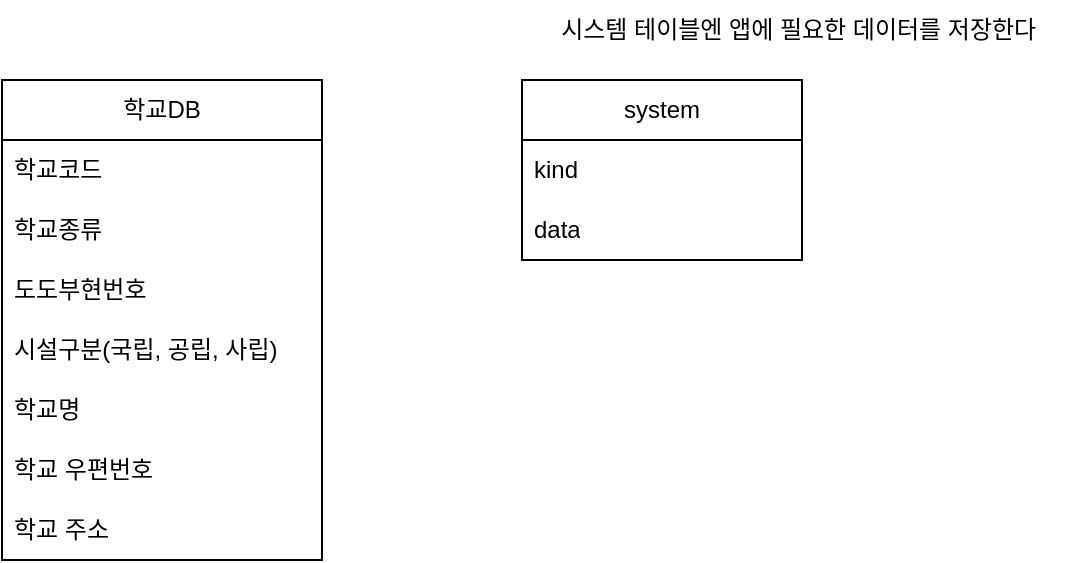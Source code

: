 <mxfile>
    <diagram id="bhq6tBchErCR74Zrch5A" name="phone">
        <mxGraphModel dx="918" dy="537" grid="1" gridSize="10" guides="1" tooltips="1" connect="1" arrows="1" fold="1" page="1" pageScale="1" pageWidth="827" pageHeight="1169" math="0" shadow="0">
            <root>
                <mxCell id="0"/>
                <mxCell id="1" parent="0"/>
                <mxCell id="2" value="system" style="swimlane;fontStyle=0;childLayout=stackLayout;horizontal=1;startSize=30;horizontalStack=0;resizeParent=1;resizeParentMax=0;resizeLast=0;collapsible=1;marginBottom=0;whiteSpace=wrap;html=1;" parent="1" vertex="1">
                    <mxGeometry x="420" y="380" width="140" height="90" as="geometry"/>
                </mxCell>
                <mxCell id="3" value="kind" style="text;strokeColor=none;fillColor=none;align=left;verticalAlign=middle;spacingLeft=4;spacingRight=4;overflow=hidden;points=[[0,0.5],[1,0.5]];portConstraint=eastwest;rotatable=0;whiteSpace=wrap;html=1;" parent="2" vertex="1">
                    <mxGeometry y="30" width="140" height="30" as="geometry"/>
                </mxCell>
                <mxCell id="7" value="data" style="text;strokeColor=none;fillColor=none;align=left;verticalAlign=middle;spacingLeft=4;spacingRight=4;overflow=hidden;points=[[0,0.5],[1,0.5]];portConstraint=eastwest;rotatable=0;whiteSpace=wrap;html=1;" vertex="1" parent="2">
                    <mxGeometry y="60" width="140" height="30" as="geometry"/>
                </mxCell>
                <mxCell id="nFbhn5rE-Cmc1CH6jLN4-6" value="학교DB" style="swimlane;fontStyle=0;childLayout=stackLayout;horizontal=1;startSize=30;horizontalStack=0;resizeParent=1;resizeParentMax=0;resizeLast=0;collapsible=1;marginBottom=0;whiteSpace=wrap;html=1;" parent="1" vertex="1">
                    <mxGeometry x="160" y="380" width="160" height="240" as="geometry"/>
                </mxCell>
                <mxCell id="nFbhn5rE-Cmc1CH6jLN4-8" value="학교코드" style="text;strokeColor=none;fillColor=none;align=left;verticalAlign=middle;spacingLeft=4;spacingRight=4;overflow=hidden;points=[[0,0.5],[1,0.5]];portConstraint=eastwest;rotatable=0;whiteSpace=wrap;html=1;" parent="nFbhn5rE-Cmc1CH6jLN4-6" vertex="1">
                    <mxGeometry y="30" width="160" height="30" as="geometry"/>
                </mxCell>
                <mxCell id="nFbhn5rE-Cmc1CH6jLN4-11" value="학교종류" style="text;strokeColor=none;fillColor=none;align=left;verticalAlign=middle;spacingLeft=4;spacingRight=4;overflow=hidden;points=[[0,0.5],[1,0.5]];portConstraint=eastwest;rotatable=0;whiteSpace=wrap;html=1;" parent="nFbhn5rE-Cmc1CH6jLN4-6" vertex="1">
                    <mxGeometry y="60" width="160" height="30" as="geometry"/>
                </mxCell>
                <mxCell id="nFbhn5rE-Cmc1CH6jLN4-9" value="도도부현번호" style="text;strokeColor=none;fillColor=none;align=left;verticalAlign=middle;spacingLeft=4;spacingRight=4;overflow=hidden;points=[[0,0.5],[1,0.5]];portConstraint=eastwest;rotatable=0;whiteSpace=wrap;html=1;" parent="nFbhn5rE-Cmc1CH6jLN4-6" vertex="1">
                    <mxGeometry y="90" width="160" height="30" as="geometry"/>
                </mxCell>
                <mxCell id="nFbhn5rE-Cmc1CH6jLN4-10" value="시설구분(국립, 공립, 사립)" style="text;strokeColor=none;fillColor=none;align=left;verticalAlign=middle;spacingLeft=4;spacingRight=4;overflow=hidden;points=[[0,0.5],[1,0.5]];portConstraint=eastwest;rotatable=0;whiteSpace=wrap;html=1;" parent="nFbhn5rE-Cmc1CH6jLN4-6" vertex="1">
                    <mxGeometry y="120" width="160" height="30" as="geometry"/>
                </mxCell>
                <mxCell id="4" value="학교명" style="text;strokeColor=none;fillColor=none;align=left;verticalAlign=middle;spacingLeft=4;spacingRight=4;overflow=hidden;points=[[0,0.5],[1,0.5]];portConstraint=eastwest;rotatable=0;whiteSpace=wrap;html=1;" vertex="1" parent="nFbhn5rE-Cmc1CH6jLN4-6">
                    <mxGeometry y="150" width="160" height="30" as="geometry"/>
                </mxCell>
                <mxCell id="5" value="학교 우편번호" style="text;strokeColor=none;fillColor=none;align=left;verticalAlign=middle;spacingLeft=4;spacingRight=4;overflow=hidden;points=[[0,0.5],[1,0.5]];portConstraint=eastwest;rotatable=0;whiteSpace=wrap;html=1;" vertex="1" parent="nFbhn5rE-Cmc1CH6jLN4-6">
                    <mxGeometry y="180" width="160" height="30" as="geometry"/>
                </mxCell>
                <mxCell id="6" value="학교 주소" style="text;strokeColor=none;fillColor=none;align=left;verticalAlign=middle;spacingLeft=4;spacingRight=4;overflow=hidden;points=[[0,0.5],[1,0.5]];portConstraint=eastwest;rotatable=0;whiteSpace=wrap;html=1;" vertex="1" parent="nFbhn5rE-Cmc1CH6jLN4-6">
                    <mxGeometry y="210" width="160" height="30" as="geometry"/>
                </mxCell>
                <mxCell id="SsVTO5ih7VOV415rf2-s-7" value="시스템 테이블엔 앱에 필요한 데이터를 저장한다&amp;nbsp;" style="text;html=1;strokeColor=none;fillColor=none;align=center;verticalAlign=middle;whiteSpace=wrap;rounded=0;" vertex="1" parent="1">
                    <mxGeometry x="420" y="340" width="280" height="30" as="geometry"/>
                </mxCell>
            </root>
        </mxGraphModel>
    </diagram>
    <diagram id="ZU3sJD-k5ydeyKIxceUW" name="api">
        <mxGraphModel dx="1109" dy="649" grid="1" gridSize="10" guides="1" tooltips="1" connect="1" arrows="1" fold="1" page="1" pageScale="1" pageWidth="827" pageHeight="1169" math="0" shadow="0">
            <root>
                <mxCell id="0"/>
                <mxCell id="1" parent="0"/>
                <mxCell id="9odYT7JMpHNuSTMuXVpe-3" value="유저정보" style="swimlane;fontStyle=0;childLayout=stackLayout;horizontal=1;startSize=30;horizontalStack=0;resizeParent=1;resizeParentMax=0;resizeLast=0;collapsible=1;marginBottom=0;whiteSpace=wrap;html=1;" parent="1" vertex="1">
                    <mxGeometry x="300" y="115" width="140" height="90" as="geometry"/>
                </mxCell>
                <mxCell id="9odYT7JMpHNuSTMuXVpe-4" value="id" style="text;strokeColor=none;fillColor=none;align=left;verticalAlign=middle;spacingLeft=4;spacingRight=4;overflow=hidden;points=[[0,0.5],[1,0.5]];portConstraint=eastwest;rotatable=0;whiteSpace=wrap;html=1;" parent="9odYT7JMpHNuSTMuXVpe-3" vertex="1">
                    <mxGeometry y="30" width="140" height="30" as="geometry"/>
                </mxCell>
                <mxCell id="xzDQYGaAYXP7F0AfVRrt-3" value="이메일" style="text;strokeColor=none;fillColor=none;align=left;verticalAlign=middle;spacingLeft=4;spacingRight=4;overflow=hidden;points=[[0,0.5],[1,0.5]];portConstraint=eastwest;rotatable=0;whiteSpace=wrap;html=1;" parent="9odYT7JMpHNuSTMuXVpe-3" vertex="1">
                    <mxGeometry y="60" width="140" height="30" as="geometry"/>
                </mxCell>
                <mxCell id="9odYT7JMpHNuSTMuXVpe-7" value="스레드" style="swimlane;fontStyle=0;childLayout=stackLayout;horizontal=1;startSize=30;horizontalStack=0;resizeParent=1;resizeParentMax=0;resizeLast=0;collapsible=1;marginBottom=0;whiteSpace=wrap;html=1;" parent="1" vertex="1">
                    <mxGeometry x="300" y="405" width="140" height="150" as="geometry"/>
                </mxCell>
                <mxCell id="9odYT7JMpHNuSTMuXVpe-8" value="유저 id" style="text;strokeColor=none;fillColor=none;align=left;verticalAlign=middle;spacingLeft=4;spacingRight=4;overflow=hidden;points=[[0,0.5],[1,0.5]];portConstraint=eastwest;rotatable=0;whiteSpace=wrap;html=1;" parent="9odYT7JMpHNuSTMuXVpe-7" vertex="1">
                    <mxGeometry y="30" width="140" height="30" as="geometry"/>
                </mxCell>
                <mxCell id="h5CSvci3uEKfFkuMcKmj-5" value="스레드 id" style="text;strokeColor=none;fillColor=none;align=left;verticalAlign=middle;spacingLeft=4;spacingRight=4;overflow=hidden;points=[[0,0.5],[1,0.5]];portConstraint=eastwest;rotatable=0;whiteSpace=wrap;html=1;" parent="9odYT7JMpHNuSTMuXVpe-7" vertex="1">
                    <mxGeometry y="60" width="140" height="30" as="geometry"/>
                </mxCell>
                <mxCell id="9odYT7JMpHNuSTMuXVpe-9" value="스레드명" style="text;strokeColor=none;fillColor=none;align=left;verticalAlign=middle;spacingLeft=4;spacingRight=4;overflow=hidden;points=[[0,0.5],[1,0.5]];portConstraint=eastwest;rotatable=0;whiteSpace=wrap;html=1;" parent="9odYT7JMpHNuSTMuXVpe-7" vertex="1">
                    <mxGeometry y="90" width="140" height="30" as="geometry"/>
                </mxCell>
                <mxCell id="h5CSvci3uEKfFkuMcKmj-6" value="학교정보 id" style="text;strokeColor=none;fillColor=none;align=left;verticalAlign=middle;spacingLeft=4;spacingRight=4;overflow=hidden;points=[[0,0.5],[1,0.5]];portConstraint=eastwest;rotatable=0;whiteSpace=wrap;html=1;" parent="9odYT7JMpHNuSTMuXVpe-7" vertex="1">
                    <mxGeometry y="120" width="140" height="30" as="geometry"/>
                </mxCell>
                <mxCell id="9odYT7JMpHNuSTMuXVpe-12" value="스레드글" style="swimlane;fontStyle=0;childLayout=stackLayout;horizontal=1;startSize=30;horizontalStack=0;resizeParent=1;resizeParentMax=0;resizeLast=0;collapsible=1;marginBottom=0;whiteSpace=wrap;html=1;" parent="1" vertex="1">
                    <mxGeometry x="562" y="435" width="140" height="150" as="geometry"/>
                </mxCell>
                <mxCell id="9odYT7JMpHNuSTMuXVpe-13" value="스레드 id" style="text;strokeColor=none;fillColor=none;align=left;verticalAlign=middle;spacingLeft=4;spacingRight=4;overflow=hidden;points=[[0,0.5],[1,0.5]];portConstraint=eastwest;rotatable=0;whiteSpace=wrap;html=1;" parent="9odYT7JMpHNuSTMuXVpe-12" vertex="1">
                    <mxGeometry y="30" width="140" height="30" as="geometry"/>
                </mxCell>
                <mxCell id="9odYT7JMpHNuSTMuXVpe-14" value="글내용" style="text;strokeColor=none;fillColor=none;align=left;verticalAlign=middle;spacingLeft=4;spacingRight=4;overflow=hidden;points=[[0,0.5],[1,0.5]];portConstraint=eastwest;rotatable=0;whiteSpace=wrap;html=1;" parent="9odYT7JMpHNuSTMuXVpe-12" vertex="1">
                    <mxGeometry y="60" width="140" height="30" as="geometry"/>
                </mxCell>
                <mxCell id="9odYT7JMpHNuSTMuXVpe-15" value="작성자" style="text;strokeColor=none;fillColor=none;align=left;verticalAlign=middle;spacingLeft=4;spacingRight=4;overflow=hidden;points=[[0,0.5],[1,0.5]];portConstraint=eastwest;rotatable=0;whiteSpace=wrap;html=1;" parent="9odYT7JMpHNuSTMuXVpe-12" vertex="1">
                    <mxGeometry y="90" width="140" height="30" as="geometry"/>
                </mxCell>
                <mxCell id="9odYT7JMpHNuSTMuXVpe-16" value="작성일" style="text;strokeColor=none;fillColor=none;align=left;verticalAlign=middle;spacingLeft=4;spacingRight=4;overflow=hidden;points=[[0,0.5],[1,0.5]];portConstraint=eastwest;rotatable=0;whiteSpace=wrap;html=1;" parent="9odYT7JMpHNuSTMuXVpe-12" vertex="1">
                    <mxGeometry y="120" width="140" height="30" as="geometry"/>
                </mxCell>
                <mxCell id="h5CSvci3uEKfFkuMcKmj-2" value="" style="endArrow=none;html=1;entryX=0;entryY=0.5;entryDx=0;entryDy=0;exitX=0;exitY=0.5;exitDx=0;exitDy=0;" parent="1" source="9odYT7JMpHNuSTMuXVpe-8" target="9odYT7JMpHNuSTMuXVpe-4" edge="1">
                    <mxGeometry width="50" height="50" relative="1" as="geometry">
                        <mxPoint x="550" y="375" as="sourcePoint"/>
                        <mxPoint x="600" y="325" as="targetPoint"/>
                        <Array as="points">
                            <mxPoint x="260" y="450"/>
                            <mxPoint x="260" y="305"/>
                            <mxPoint x="260" y="160"/>
                        </Array>
                    </mxGeometry>
                </mxCell>
                <mxCell id="h5CSvci3uEKfFkuMcKmj-4" value="" style="endArrow=none;html=1;exitX=1;exitY=0.5;exitDx=0;exitDy=0;entryX=0;entryY=0.5;entryDx=0;entryDy=0;" parent="1" source="h5CSvci3uEKfFkuMcKmj-5" target="9odYT7JMpHNuSTMuXVpe-13" edge="1">
                    <mxGeometry width="50" height="50" relative="1" as="geometry">
                        <mxPoint x="550" y="375" as="sourcePoint"/>
                        <mxPoint x="600" y="325" as="targetPoint"/>
                    </mxGeometry>
                </mxCell>
                <mxCell id="h5CSvci3uEKfFkuMcKmj-8" value="유저 벤 정보" style="swimlane;fontStyle=0;childLayout=stackLayout;horizontal=1;startSize=30;horizontalStack=0;resizeParent=1;resizeParentMax=0;resizeLast=0;collapsible=1;marginBottom=0;whiteSpace=wrap;html=1;" parent="1" vertex="1">
                    <mxGeometry x="580" y="45" width="140" height="120" as="geometry"/>
                </mxCell>
                <mxCell id="h5CSvci3uEKfFkuMcKmj-9" value="id" style="text;strokeColor=none;fillColor=none;align=left;verticalAlign=middle;spacingLeft=4;spacingRight=4;overflow=hidden;points=[[0,0.5],[1,0.5]];portConstraint=eastwest;rotatable=0;whiteSpace=wrap;html=1;" parent="h5CSvci3uEKfFkuMcKmj-8" vertex="1">
                    <mxGeometry y="30" width="140" height="30" as="geometry"/>
                </mxCell>
                <mxCell id="h5CSvci3uEKfFkuMcKmj-10" value="내용" style="text;strokeColor=none;fillColor=none;align=left;verticalAlign=middle;spacingLeft=4;spacingRight=4;overflow=hidden;points=[[0,0.5],[1,0.5]];portConstraint=eastwest;rotatable=0;whiteSpace=wrap;html=1;" parent="h5CSvci3uEKfFkuMcKmj-8" vertex="1">
                    <mxGeometry y="60" width="140" height="30" as="geometry"/>
                </mxCell>
                <mxCell id="h5CSvci3uEKfFkuMcKmj-12" value="작성일" style="text;strokeColor=none;fillColor=none;align=left;verticalAlign=middle;spacingLeft=4;spacingRight=4;overflow=hidden;points=[[0,0.5],[1,0.5]];portConstraint=eastwest;rotatable=0;whiteSpace=wrap;html=1;" parent="h5CSvci3uEKfFkuMcKmj-8" vertex="1">
                    <mxGeometry y="90" width="140" height="30" as="geometry"/>
                </mxCell>
                <mxCell id="h5CSvci3uEKfFkuMcKmj-15" value="" style="endArrow=none;html=1;entryX=0;entryY=0.5;entryDx=0;entryDy=0;" parent="1" target="h5CSvci3uEKfFkuMcKmj-9" edge="1">
                    <mxGeometry width="50" height="50" relative="1" as="geometry">
                        <mxPoint x="440" y="165" as="sourcePoint"/>
                        <mxPoint x="590" y="205" as="targetPoint"/>
                        <Array as="points">
                            <mxPoint x="480" y="165"/>
                            <mxPoint x="480" y="90"/>
                        </Array>
                    </mxGeometry>
                </mxCell>
                <mxCell id="n1ZMRH8pdW0bd0h4LGQ8-1" value="학교정보" style="swimlane;fontStyle=0;childLayout=stackLayout;horizontal=1;startSize=30;horizontalStack=0;resizeParent=1;resizeParentMax=0;resizeLast=0;collapsible=1;marginBottom=0;whiteSpace=wrap;html=1;" vertex="1" parent="1">
                    <mxGeometry x="580" y="225" width="140" height="120" as="geometry"/>
                </mxCell>
                <mxCell id="n1ZMRH8pdW0bd0h4LGQ8-2" value="id" style="text;strokeColor=none;fillColor=none;align=left;verticalAlign=middle;spacingLeft=4;spacingRight=4;overflow=hidden;points=[[0,0.5],[1,0.5]];portConstraint=eastwest;rotatable=0;whiteSpace=wrap;html=1;" vertex="1" parent="n1ZMRH8pdW0bd0h4LGQ8-1">
                    <mxGeometry y="30" width="140" height="30" as="geometry"/>
                </mxCell>
                <mxCell id="9odYT7JMpHNuSTMuXVpe-5" value="학교코드" style="text;strokeColor=none;fillColor=none;align=left;verticalAlign=middle;spacingLeft=4;spacingRight=4;overflow=hidden;points=[[0,0.5],[1,0.5]];portConstraint=eastwest;rotatable=0;whiteSpace=wrap;html=1;" parent="n1ZMRH8pdW0bd0h4LGQ8-1" vertex="1">
                    <mxGeometry y="60" width="140" height="30" as="geometry"/>
                </mxCell>
                <mxCell id="9odYT7JMpHNuSTMuXVpe-6" value="졸업연도" style="text;strokeColor=none;fillColor=none;align=left;verticalAlign=middle;spacingLeft=4;spacingRight=4;overflow=hidden;points=[[0,0.5],[1,0.5]];portConstraint=eastwest;rotatable=0;whiteSpace=wrap;html=1;" parent="n1ZMRH8pdW0bd0h4LGQ8-1" vertex="1">
                    <mxGeometry y="90" width="140" height="30" as="geometry"/>
                </mxCell>
                <mxCell id="n1ZMRH8pdW0bd0h4LGQ8-5" value="" style="endArrow=none;html=1;entryX=0;entryY=0.5;entryDx=0;entryDy=0;exitX=1;exitY=0.667;exitDx=0;exitDy=0;exitPerimeter=0;" edge="1" parent="1" source="9odYT7JMpHNuSTMuXVpe-4" target="n1ZMRH8pdW0bd0h4LGQ8-2">
                    <mxGeometry width="50" height="50" relative="1" as="geometry">
                        <mxPoint x="450" y="170" as="sourcePoint"/>
                        <mxPoint x="640" y="170" as="targetPoint"/>
                        <Array as="points">
                            <mxPoint x="480" y="165"/>
                            <mxPoint x="480" y="270"/>
                        </Array>
                    </mxGeometry>
                </mxCell>
                <mxCell id="n1ZMRH8pdW0bd0h4LGQ8-7" value="" style="endArrow=none;html=1;exitX=1;exitY=0.5;exitDx=0;exitDy=0;entryX=0;entryY=0.5;entryDx=0;entryDy=0;" edge="1" parent="1" source="h5CSvci3uEKfFkuMcKmj-6" target="n1ZMRH8pdW0bd0h4LGQ8-2">
                    <mxGeometry width="50" height="50" relative="1" as="geometry">
                        <mxPoint x="450" y="490" as="sourcePoint"/>
                        <mxPoint x="572" y="490" as="targetPoint"/>
                        <Array as="points">
                            <mxPoint x="480" y="540"/>
                            <mxPoint x="480" y="271"/>
                        </Array>
                    </mxGeometry>
                </mxCell>
                <mxCell id="n1ZMRH8pdW0bd0h4LGQ8-8" value="유저상세" style="swimlane;fontStyle=0;childLayout=stackLayout;horizontal=1;startSize=30;horizontalStack=0;resizeParent=1;resizeParentMax=0;resizeLast=0;collapsible=1;marginBottom=0;whiteSpace=wrap;html=1;" vertex="1" parent="1">
                    <mxGeometry x="50" y="115" width="140" height="120" as="geometry"/>
                </mxCell>
                <mxCell id="n1ZMRH8pdW0bd0h4LGQ8-9" value="유저 id" style="text;strokeColor=none;fillColor=none;align=left;verticalAlign=middle;spacingLeft=4;spacingRight=4;overflow=hidden;points=[[0,0.5],[1,0.5]];portConstraint=eastwest;rotatable=0;whiteSpace=wrap;html=1;" vertex="1" parent="n1ZMRH8pdW0bd0h4LGQ8-8">
                    <mxGeometry y="30" width="140" height="30" as="geometry"/>
                </mxCell>
                <mxCell id="xzDQYGaAYXP7F0AfVRrt-1" value="닉네임" style="text;strokeColor=none;fillColor=none;align=left;verticalAlign=middle;spacingLeft=4;spacingRight=4;overflow=hidden;points=[[0,0.5],[1,0.5]];portConstraint=eastwest;rotatable=0;whiteSpace=wrap;html=1;" parent="n1ZMRH8pdW0bd0h4LGQ8-8" vertex="1">
                    <mxGeometry y="60" width="140" height="30" as="geometry"/>
                </mxCell>
                <mxCell id="xzDQYGaAYXP7F0AfVRrt-2" value="경헙치" style="text;strokeColor=none;fillColor=none;align=left;verticalAlign=middle;spacingLeft=4;spacingRight=4;overflow=hidden;points=[[0,0.5],[1,0.5]];portConstraint=eastwest;rotatable=0;whiteSpace=wrap;html=1;" parent="n1ZMRH8pdW0bd0h4LGQ8-8" vertex="1">
                    <mxGeometry y="90" width="140" height="30" as="geometry"/>
                </mxCell>
                <mxCell id="n1ZMRH8pdW0bd0h4LGQ8-12" value="" style="endArrow=none;html=1;exitX=1;exitY=0.5;exitDx=0;exitDy=0;entryX=0;entryY=0.5;entryDx=0;entryDy=0;" edge="1" parent="1" source="n1ZMRH8pdW0bd0h4LGQ8-9" target="9odYT7JMpHNuSTMuXVpe-4">
                    <mxGeometry width="50" height="50" relative="1" as="geometry">
                        <mxPoint x="68" y="290" as="sourcePoint"/>
                        <mxPoint x="190" y="290" as="targetPoint"/>
                    </mxGeometry>
                </mxCell>
            </root>
        </mxGraphModel>
    </diagram>
</mxfile>